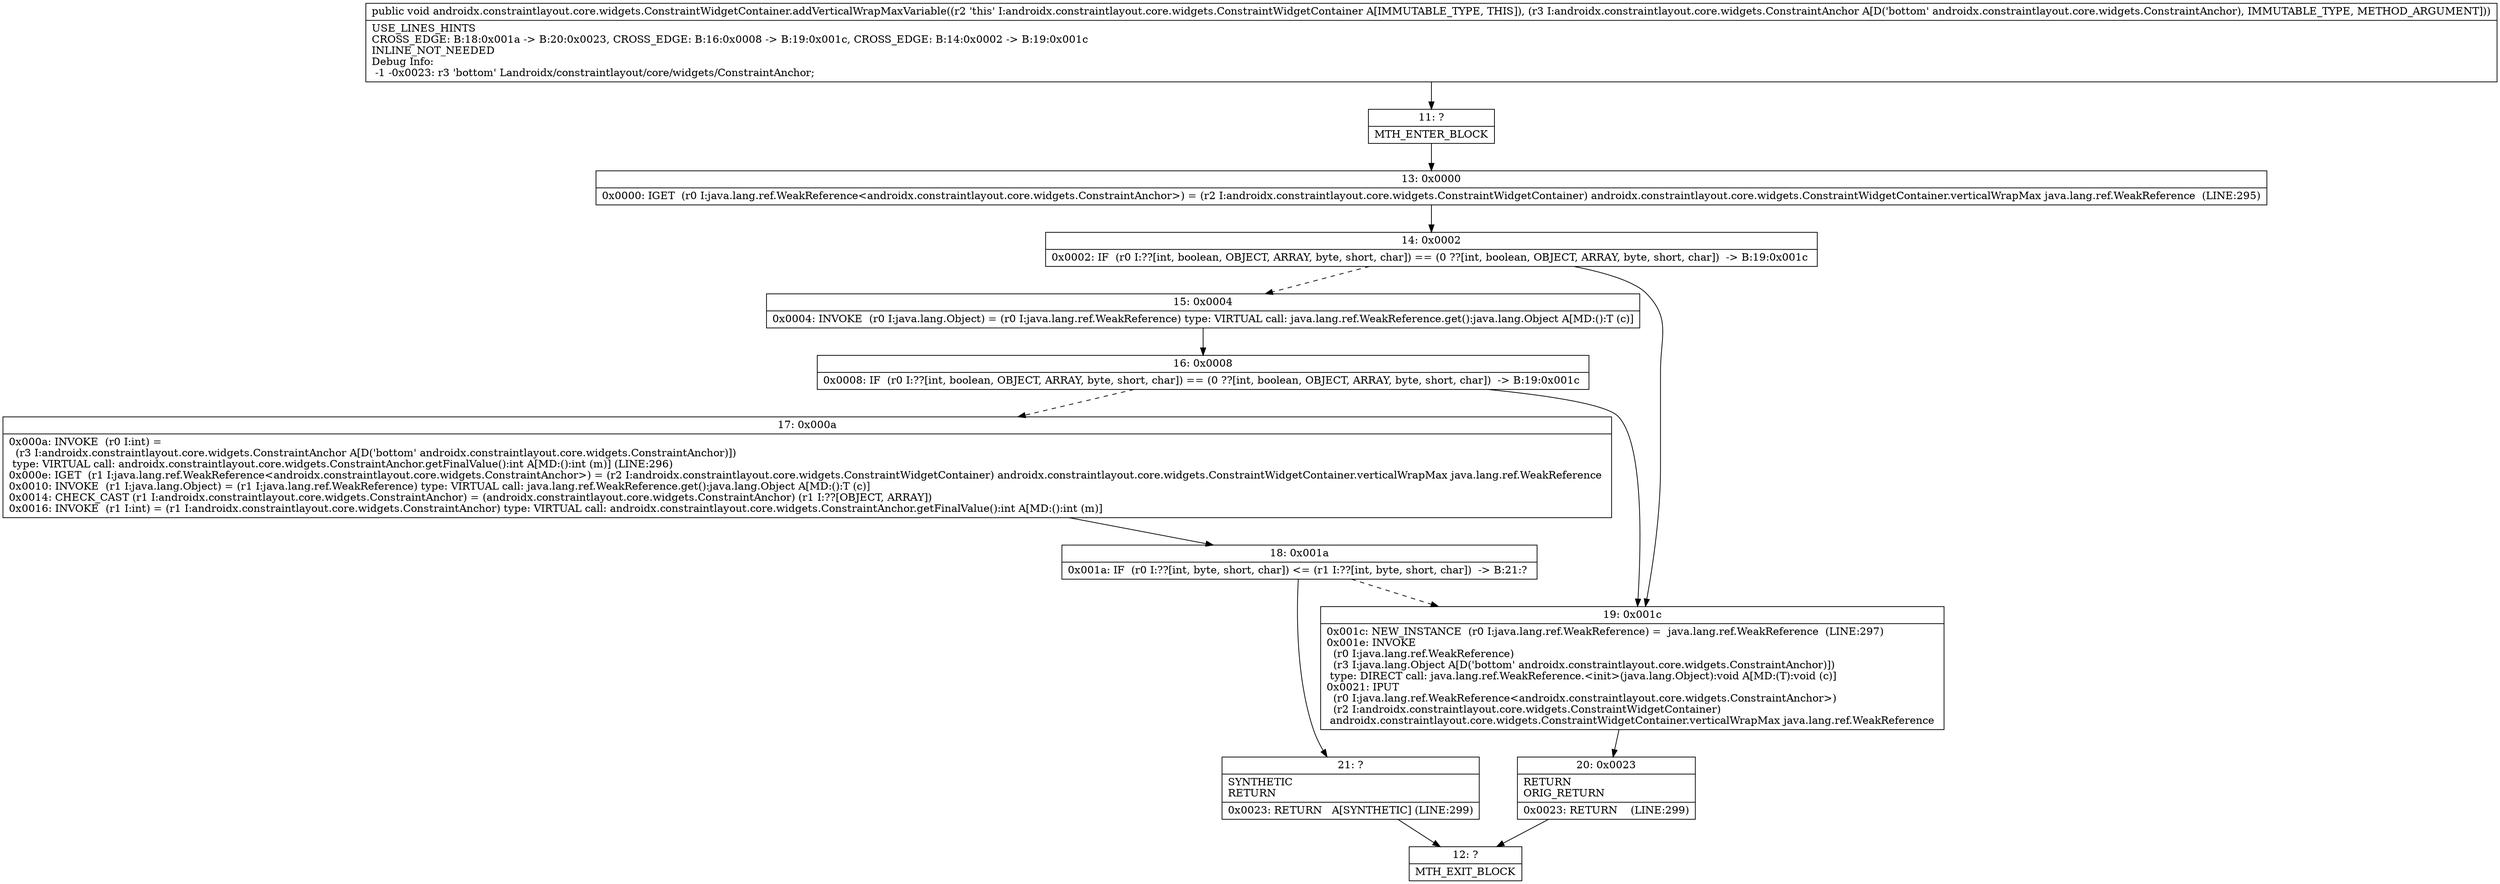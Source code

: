 digraph "CFG forandroidx.constraintlayout.core.widgets.ConstraintWidgetContainer.addVerticalWrapMaxVariable(Landroidx\/constraintlayout\/core\/widgets\/ConstraintAnchor;)V" {
Node_11 [shape=record,label="{11\:\ ?|MTH_ENTER_BLOCK\l}"];
Node_13 [shape=record,label="{13\:\ 0x0000|0x0000: IGET  (r0 I:java.lang.ref.WeakReference\<androidx.constraintlayout.core.widgets.ConstraintAnchor\>) = (r2 I:androidx.constraintlayout.core.widgets.ConstraintWidgetContainer) androidx.constraintlayout.core.widgets.ConstraintWidgetContainer.verticalWrapMax java.lang.ref.WeakReference  (LINE:295)\l}"];
Node_14 [shape=record,label="{14\:\ 0x0002|0x0002: IF  (r0 I:??[int, boolean, OBJECT, ARRAY, byte, short, char]) == (0 ??[int, boolean, OBJECT, ARRAY, byte, short, char])  \-\> B:19:0x001c \l}"];
Node_15 [shape=record,label="{15\:\ 0x0004|0x0004: INVOKE  (r0 I:java.lang.Object) = (r0 I:java.lang.ref.WeakReference) type: VIRTUAL call: java.lang.ref.WeakReference.get():java.lang.Object A[MD:():T (c)]\l}"];
Node_16 [shape=record,label="{16\:\ 0x0008|0x0008: IF  (r0 I:??[int, boolean, OBJECT, ARRAY, byte, short, char]) == (0 ??[int, boolean, OBJECT, ARRAY, byte, short, char])  \-\> B:19:0x001c \l}"];
Node_17 [shape=record,label="{17\:\ 0x000a|0x000a: INVOKE  (r0 I:int) = \l  (r3 I:androidx.constraintlayout.core.widgets.ConstraintAnchor A[D('bottom' androidx.constraintlayout.core.widgets.ConstraintAnchor)])\l type: VIRTUAL call: androidx.constraintlayout.core.widgets.ConstraintAnchor.getFinalValue():int A[MD:():int (m)] (LINE:296)\l0x000e: IGET  (r1 I:java.lang.ref.WeakReference\<androidx.constraintlayout.core.widgets.ConstraintAnchor\>) = (r2 I:androidx.constraintlayout.core.widgets.ConstraintWidgetContainer) androidx.constraintlayout.core.widgets.ConstraintWidgetContainer.verticalWrapMax java.lang.ref.WeakReference \l0x0010: INVOKE  (r1 I:java.lang.Object) = (r1 I:java.lang.ref.WeakReference) type: VIRTUAL call: java.lang.ref.WeakReference.get():java.lang.Object A[MD:():T (c)]\l0x0014: CHECK_CAST (r1 I:androidx.constraintlayout.core.widgets.ConstraintAnchor) = (androidx.constraintlayout.core.widgets.ConstraintAnchor) (r1 I:??[OBJECT, ARRAY]) \l0x0016: INVOKE  (r1 I:int) = (r1 I:androidx.constraintlayout.core.widgets.ConstraintAnchor) type: VIRTUAL call: androidx.constraintlayout.core.widgets.ConstraintAnchor.getFinalValue():int A[MD:():int (m)]\l}"];
Node_18 [shape=record,label="{18\:\ 0x001a|0x001a: IF  (r0 I:??[int, byte, short, char]) \<= (r1 I:??[int, byte, short, char])  \-\> B:21:? \l}"];
Node_21 [shape=record,label="{21\:\ ?|SYNTHETIC\lRETURN\l|0x0023: RETURN   A[SYNTHETIC] (LINE:299)\l}"];
Node_12 [shape=record,label="{12\:\ ?|MTH_EXIT_BLOCK\l}"];
Node_19 [shape=record,label="{19\:\ 0x001c|0x001c: NEW_INSTANCE  (r0 I:java.lang.ref.WeakReference) =  java.lang.ref.WeakReference  (LINE:297)\l0x001e: INVOKE  \l  (r0 I:java.lang.ref.WeakReference)\l  (r3 I:java.lang.Object A[D('bottom' androidx.constraintlayout.core.widgets.ConstraintAnchor)])\l type: DIRECT call: java.lang.ref.WeakReference.\<init\>(java.lang.Object):void A[MD:(T):void (c)]\l0x0021: IPUT  \l  (r0 I:java.lang.ref.WeakReference\<androidx.constraintlayout.core.widgets.ConstraintAnchor\>)\l  (r2 I:androidx.constraintlayout.core.widgets.ConstraintWidgetContainer)\l androidx.constraintlayout.core.widgets.ConstraintWidgetContainer.verticalWrapMax java.lang.ref.WeakReference \l}"];
Node_20 [shape=record,label="{20\:\ 0x0023|RETURN\lORIG_RETURN\l|0x0023: RETURN    (LINE:299)\l}"];
MethodNode[shape=record,label="{public void androidx.constraintlayout.core.widgets.ConstraintWidgetContainer.addVerticalWrapMaxVariable((r2 'this' I:androidx.constraintlayout.core.widgets.ConstraintWidgetContainer A[IMMUTABLE_TYPE, THIS]), (r3 I:androidx.constraintlayout.core.widgets.ConstraintAnchor A[D('bottom' androidx.constraintlayout.core.widgets.ConstraintAnchor), IMMUTABLE_TYPE, METHOD_ARGUMENT]))  | USE_LINES_HINTS\lCROSS_EDGE: B:18:0x001a \-\> B:20:0x0023, CROSS_EDGE: B:16:0x0008 \-\> B:19:0x001c, CROSS_EDGE: B:14:0x0002 \-\> B:19:0x001c\lINLINE_NOT_NEEDED\lDebug Info:\l  \-1 \-0x0023: r3 'bottom' Landroidx\/constraintlayout\/core\/widgets\/ConstraintAnchor;\l}"];
MethodNode -> Node_11;Node_11 -> Node_13;
Node_13 -> Node_14;
Node_14 -> Node_15[style=dashed];
Node_14 -> Node_19;
Node_15 -> Node_16;
Node_16 -> Node_17[style=dashed];
Node_16 -> Node_19;
Node_17 -> Node_18;
Node_18 -> Node_19[style=dashed];
Node_18 -> Node_21;
Node_21 -> Node_12;
Node_19 -> Node_20;
Node_20 -> Node_12;
}

